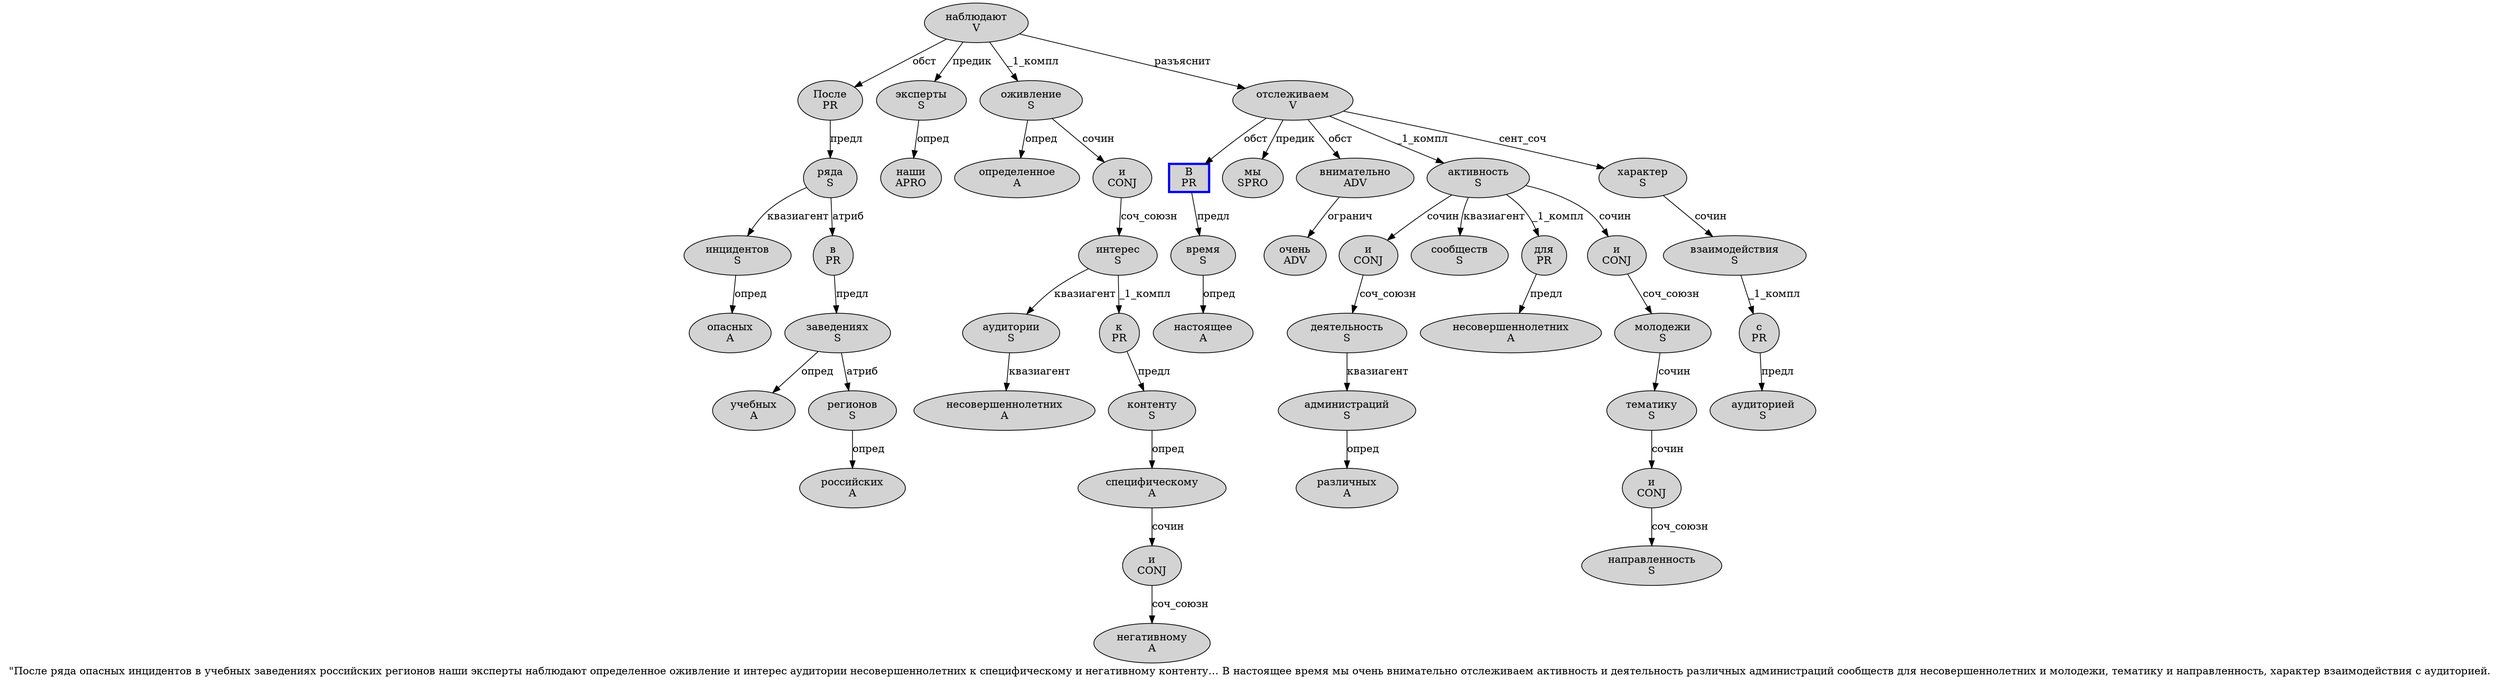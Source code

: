 digraph SENTENCE_833 {
	graph [label="\"После ряда опасных инцидентов в учебных заведениях российских регионов наши эксперты наблюдают определенное оживление и интерес аудитории несовершеннолетних к специфическому и негативному контенту… В настоящее время мы очень внимательно отслеживаем активность и деятельность различных администраций сообществ для несовершеннолетних и молодежи, тематику и направленность, характер взаимодействия с аудиторией."]
	node [style=filled]
		1 [label="После
PR" color="" fillcolor=lightgray penwidth=1 shape=ellipse]
		2 [label="ряда
S" color="" fillcolor=lightgray penwidth=1 shape=ellipse]
		3 [label="опасных
A" color="" fillcolor=lightgray penwidth=1 shape=ellipse]
		4 [label="инцидентов
S" color="" fillcolor=lightgray penwidth=1 shape=ellipse]
		5 [label="в
PR" color="" fillcolor=lightgray penwidth=1 shape=ellipse]
		6 [label="учебных
A" color="" fillcolor=lightgray penwidth=1 shape=ellipse]
		7 [label="заведениях
S" color="" fillcolor=lightgray penwidth=1 shape=ellipse]
		8 [label="российских
A" color="" fillcolor=lightgray penwidth=1 shape=ellipse]
		9 [label="регионов
S" color="" fillcolor=lightgray penwidth=1 shape=ellipse]
		10 [label="наши
APRO" color="" fillcolor=lightgray penwidth=1 shape=ellipse]
		11 [label="эксперты
S" color="" fillcolor=lightgray penwidth=1 shape=ellipse]
		12 [label="наблюдают
V" color="" fillcolor=lightgray penwidth=1 shape=ellipse]
		13 [label="определенное
A" color="" fillcolor=lightgray penwidth=1 shape=ellipse]
		14 [label="оживление
S" color="" fillcolor=lightgray penwidth=1 shape=ellipse]
		15 [label="и
CONJ" color="" fillcolor=lightgray penwidth=1 shape=ellipse]
		16 [label="интерес
S" color="" fillcolor=lightgray penwidth=1 shape=ellipse]
		17 [label="аудитории
S" color="" fillcolor=lightgray penwidth=1 shape=ellipse]
		18 [label="несовершеннолетних
A" color="" fillcolor=lightgray penwidth=1 shape=ellipse]
		19 [label="к
PR" color="" fillcolor=lightgray penwidth=1 shape=ellipse]
		20 [label="специфическому
A" color="" fillcolor=lightgray penwidth=1 shape=ellipse]
		21 [label="и
CONJ" color="" fillcolor=lightgray penwidth=1 shape=ellipse]
		22 [label="негативному
A" color="" fillcolor=lightgray penwidth=1 shape=ellipse]
		23 [label="контенту
S" color="" fillcolor=lightgray penwidth=1 shape=ellipse]
		25 [label="В
PR" color=blue fillcolor=lightgray penwidth=3 shape=box]
		26 [label="настоящее
A" color="" fillcolor=lightgray penwidth=1 shape=ellipse]
		27 [label="время
S" color="" fillcolor=lightgray penwidth=1 shape=ellipse]
		28 [label="мы
SPRO" color="" fillcolor=lightgray penwidth=1 shape=ellipse]
		29 [label="очень
ADV" color="" fillcolor=lightgray penwidth=1 shape=ellipse]
		30 [label="внимательно
ADV" color="" fillcolor=lightgray penwidth=1 shape=ellipse]
		31 [label="отслеживаем
V" color="" fillcolor=lightgray penwidth=1 shape=ellipse]
		32 [label="активность
S" color="" fillcolor=lightgray penwidth=1 shape=ellipse]
		33 [label="и
CONJ" color="" fillcolor=lightgray penwidth=1 shape=ellipse]
		34 [label="деятельность
S" color="" fillcolor=lightgray penwidth=1 shape=ellipse]
		35 [label="различных
A" color="" fillcolor=lightgray penwidth=1 shape=ellipse]
		36 [label="администраций
S" color="" fillcolor=lightgray penwidth=1 shape=ellipse]
		37 [label="сообществ
S" color="" fillcolor=lightgray penwidth=1 shape=ellipse]
		38 [label="для
PR" color="" fillcolor=lightgray penwidth=1 shape=ellipse]
		39 [label="несовершеннолетних
A" color="" fillcolor=lightgray penwidth=1 shape=ellipse]
		40 [label="и
CONJ" color="" fillcolor=lightgray penwidth=1 shape=ellipse]
		41 [label="молодежи
S" color="" fillcolor=lightgray penwidth=1 shape=ellipse]
		43 [label="тематику
S" color="" fillcolor=lightgray penwidth=1 shape=ellipse]
		44 [label="и
CONJ" color="" fillcolor=lightgray penwidth=1 shape=ellipse]
		45 [label="направленность
S" color="" fillcolor=lightgray penwidth=1 shape=ellipse]
		47 [label="характер
S" color="" fillcolor=lightgray penwidth=1 shape=ellipse]
		48 [label="взаимодействия
S" color="" fillcolor=lightgray penwidth=1 shape=ellipse]
		49 [label="с
PR" color="" fillcolor=lightgray penwidth=1 shape=ellipse]
		50 [label="аудиторией
S" color="" fillcolor=lightgray penwidth=1 shape=ellipse]
			44 -> 45 [label="соч_союзн"]
			11 -> 10 [label="опред"]
			21 -> 22 [label="соч_союзн"]
			17 -> 18 [label="квазиагент"]
			12 -> 1 [label="обст"]
			12 -> 11 [label="предик"]
			12 -> 14 [label="_1_компл"]
			12 -> 31 [label="разъяснит"]
			25 -> 27 [label="предл"]
			20 -> 21 [label="сочин"]
			36 -> 35 [label="опред"]
			4 -> 3 [label="опред"]
			41 -> 43 [label="сочин"]
			49 -> 50 [label="предл"]
			2 -> 4 [label="квазиагент"]
			2 -> 5 [label="атриб"]
			30 -> 29 [label="огранич"]
			1 -> 2 [label="предл"]
			40 -> 41 [label="соч_союзн"]
			31 -> 25 [label="обст"]
			31 -> 28 [label="предик"]
			31 -> 30 [label="обст"]
			31 -> 32 [label="_1_компл"]
			31 -> 47 [label="сент_соч"]
			7 -> 6 [label="опред"]
			7 -> 9 [label="атриб"]
			38 -> 39 [label="предл"]
			48 -> 49 [label="_1_компл"]
			47 -> 48 [label="сочин"]
			43 -> 44 [label="сочин"]
			23 -> 20 [label="опред"]
			33 -> 34 [label="соч_союзн"]
			14 -> 13 [label="опред"]
			14 -> 15 [label="сочин"]
			15 -> 16 [label="соч_союзн"]
			16 -> 17 [label="квазиагент"]
			16 -> 19 [label="_1_компл"]
			19 -> 23 [label="предл"]
			34 -> 36 [label="квазиагент"]
			27 -> 26 [label="опред"]
			9 -> 8 [label="опред"]
			32 -> 33 [label="сочин"]
			32 -> 37 [label="квазиагент"]
			32 -> 38 [label="_1_компл"]
			32 -> 40 [label="сочин"]
			5 -> 7 [label="предл"]
}